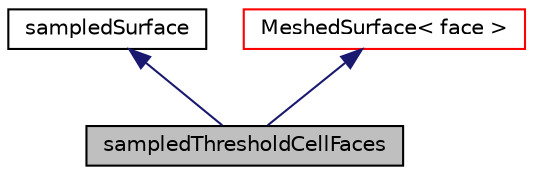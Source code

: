 digraph "sampledThresholdCellFaces"
{
  bgcolor="transparent";
  edge [fontname="Helvetica",fontsize="10",labelfontname="Helvetica",labelfontsize="10"];
  node [fontname="Helvetica",fontsize="10",shape=record];
  Node14 [label="sampledThresholdCellFaces",height=0.2,width=0.4,color="black", fillcolor="grey75", style="filled", fontcolor="black"];
  Node15 -> Node14 [dir="back",color="midnightblue",fontsize="10",style="solid",fontname="Helvetica"];
  Node15 [label="sampledSurface",height=0.2,width=0.4,color="black",URL="$a30653.html",tooltip="An abstract class for surfaces with sampling. "];
  Node16 -> Node14 [dir="back",color="midnightblue",fontsize="10",style="solid",fontname="Helvetica"];
  Node16 [label="MeshedSurface\< face \>",height=0.2,width=0.4,color="red",URL="$a30833.html"];
}
